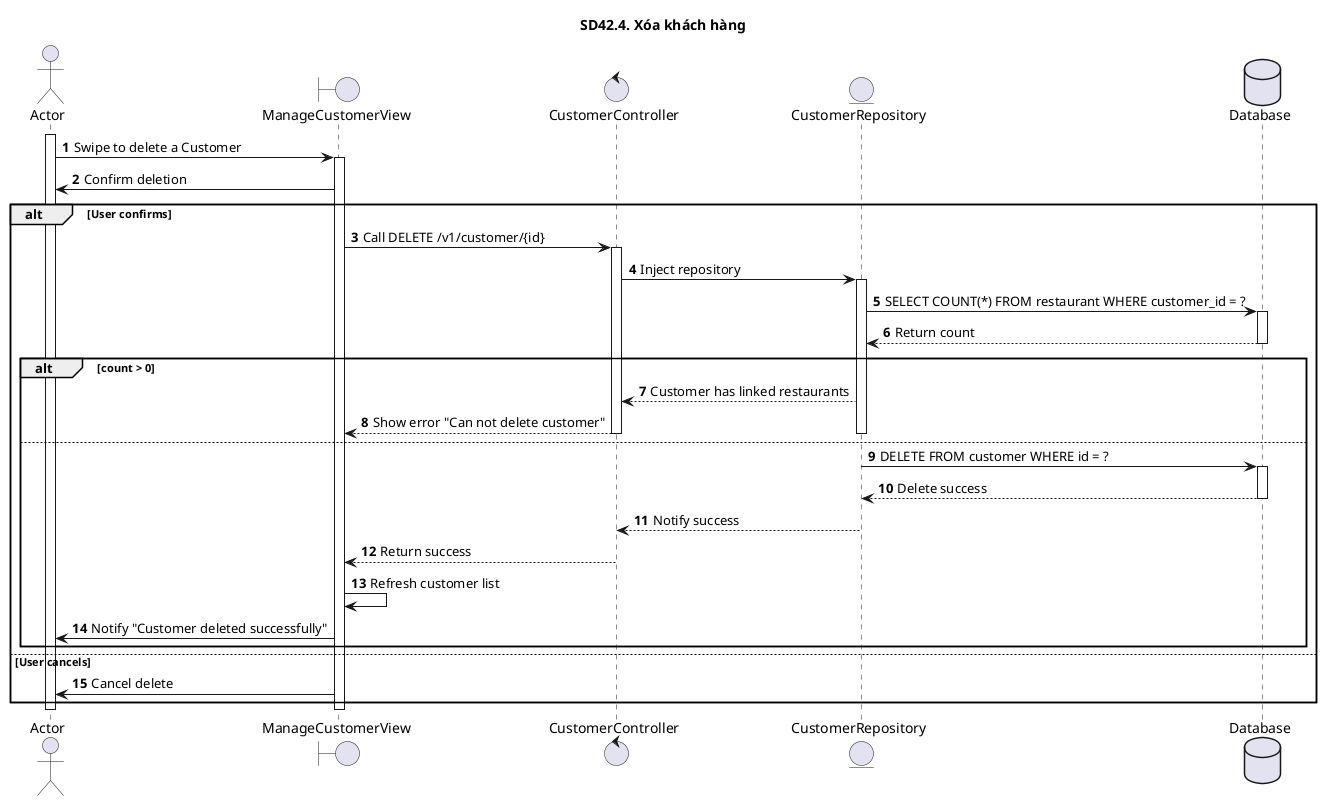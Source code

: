 @startuml SQ
autonumber
title SD42.4. Xóa khách hàng

actor "Actor" as actor
boundary "ManageCustomerView" as manageView
control "CustomerController" as controller
entity "CustomerRepository" as model
database "Database" as database

activate actor
actor -> manageView : Swipe to delete a Customer
activate manageView

manageView -> actor : Confirm deletion
alt User confirms
    manageView -> controller : Call DELETE /v1/customer/{id}
    activate controller

    controller -> model : Inject repository
    activate model

    model -> database : SELECT COUNT(*) FROM restaurant WHERE customer_id = ?
    activate database
    database --> model : Return count
    deactivate database

    alt count > 0
        model --> controller : Customer has linked restaurants
        controller --> manageView : Show error "Can not delete customer"
        deactivate model
        deactivate controller
    else
        model -> database : DELETE FROM customer WHERE id = ?
        activate database
        database --> model : Delete success
        deactivate database

        model --> controller : Notify success
        deactivate model

        controller --> manageView : Return success
        deactivate controller

        manageView -> manageView : Refresh customer list
        manageView -> actor : Notify "Customer deleted successfully"
    end
else User cancels
    manageView -> actor : Cancel delete
end

deactivate manageView
deactivate actor
@enduml
